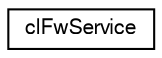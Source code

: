 digraph G
{
  edge [fontname="FreeSans",fontsize="10",labelfontname="FreeSans",labelfontsize="10"];
  node [fontname="FreeSans",fontsize="10",shape=record];
  rankdir=LR;
  Node1 [label="clFwService",height=0.2,width=0.4,color="black", fillcolor="white", style="filled",URL="$classcl_fw_service.html"];
}
